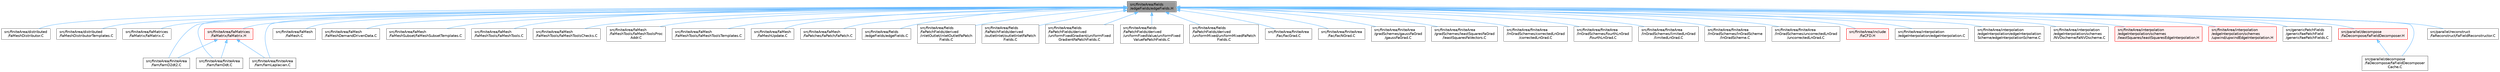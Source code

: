 digraph "src/finiteArea/fields/edgeFields/edgeFields.H"
{
 // LATEX_PDF_SIZE
  bgcolor="transparent";
  edge [fontname=Helvetica,fontsize=10,labelfontname=Helvetica,labelfontsize=10];
  node [fontname=Helvetica,fontsize=10,shape=box,height=0.2,width=0.4];
  Node1 [id="Node000001",label="src/finiteArea/fields\l/edgeFields/edgeFields.H",height=0.2,width=0.4,color="gray40", fillcolor="grey60", style="filled", fontcolor="black",tooltip=" "];
  Node1 -> Node2 [id="edge1_Node000001_Node000002",dir="back",color="steelblue1",style="solid",tooltip=" "];
  Node2 [id="Node000002",label="src/finiteArea/distributed\l/faMeshDistributor.C",height=0.2,width=0.4,color="grey40", fillcolor="white", style="filled",URL="$faMeshDistributor_8C.html",tooltip=" "];
  Node1 -> Node3 [id="edge2_Node000001_Node000003",dir="back",color="steelblue1",style="solid",tooltip=" "];
  Node3 [id="Node000003",label="src/finiteArea/distributed\l/faMeshDistributorTemplates.C",height=0.2,width=0.4,color="grey40", fillcolor="white", style="filled",URL="$faMeshDistributorTemplates_8C.html",tooltip=" "];
  Node1 -> Node4 [id="edge3_Node000001_Node000004",dir="back",color="steelblue1",style="solid",tooltip=" "];
  Node4 [id="Node000004",label="src/finiteArea/faMatrices\l/faMatrix/faMatrix.C",height=0.2,width=0.4,color="grey40", fillcolor="white", style="filled",URL="$faMatrix_8C.html",tooltip=" "];
  Node1 -> Node5 [id="edge4_Node000001_Node000005",dir="back",color="steelblue1",style="solid",tooltip=" "];
  Node5 [id="Node000005",label="src/finiteArea/faMatrices\l/faMatrix/faMatrix.H",height=0.2,width=0.4,color="red", fillcolor="#FFF0F0", style="filled",URL="$faMatrix_8H.html",tooltip=" "];
  Node5 -> Node59 [id="edge5_Node000005_Node000059",dir="back",color="steelblue1",style="solid",tooltip=" "];
  Node59 [id="Node000059",label="src/finiteArea/finiteArea\l/fam/famD2dt2.C",height=0.2,width=0.4,color="grey40", fillcolor="white", style="filled",URL="$famD2dt2_8C.html",tooltip=" "];
  Node5 -> Node62 [id="edge6_Node000005_Node000062",dir="back",color="steelblue1",style="solid",tooltip=" "];
  Node62 [id="Node000062",label="src/finiteArea/finiteArea\l/fam/famDdt.C",height=0.2,width=0.4,color="grey40", fillcolor="white", style="filled",URL="$famDdt_8C.html",tooltip=" "];
  Node5 -> Node68 [id="edge7_Node000005_Node000068",dir="back",color="steelblue1",style="solid",tooltip=" "];
  Node68 [id="Node000068",label="src/finiteArea/finiteArea\l/fam/famLaplacian.C",height=0.2,width=0.4,color="grey40", fillcolor="white", style="filled",URL="$famLaplacian_8C.html",tooltip=" "];
  Node1 -> Node73 [id="edge8_Node000001_Node000073",dir="back",color="steelblue1",style="solid",tooltip=" "];
  Node73 [id="Node000073",label="src/finiteArea/faMesh\l/faMesh.C",height=0.2,width=0.4,color="grey40", fillcolor="white", style="filled",URL="$faMesh_8C.html",tooltip=" "];
  Node1 -> Node74 [id="edge9_Node000001_Node000074",dir="back",color="steelblue1",style="solid",tooltip=" "];
  Node74 [id="Node000074",label="src/finiteArea/faMesh\l/faMeshDemandDrivenData.C",height=0.2,width=0.4,color="grey40", fillcolor="white", style="filled",URL="$faMeshDemandDrivenData_8C.html",tooltip=" "];
  Node1 -> Node75 [id="edge10_Node000001_Node000075",dir="back",color="steelblue1",style="solid",tooltip=" "];
  Node75 [id="Node000075",label="src/finiteArea/faMesh\l/faMeshSubset/faMeshSubsetTemplates.C",height=0.2,width=0.4,color="grey40", fillcolor="white", style="filled",URL="$faMeshSubsetTemplates_8C.html",tooltip=" "];
  Node1 -> Node76 [id="edge11_Node000001_Node000076",dir="back",color="steelblue1",style="solid",tooltip=" "];
  Node76 [id="Node000076",label="src/finiteArea/faMesh\l/faMeshTools/faMeshTools.C",height=0.2,width=0.4,color="grey40", fillcolor="white", style="filled",URL="$faMeshTools_8C.html",tooltip=" "];
  Node1 -> Node77 [id="edge12_Node000001_Node000077",dir="back",color="steelblue1",style="solid",tooltip=" "];
  Node77 [id="Node000077",label="src/finiteArea/faMesh\l/faMeshTools/faMeshToolsChecks.C",height=0.2,width=0.4,color="grey40", fillcolor="white", style="filled",URL="$faMeshToolsChecks_8C.html",tooltip=" "];
  Node1 -> Node78 [id="edge13_Node000001_Node000078",dir="back",color="steelblue1",style="solid",tooltip=" "];
  Node78 [id="Node000078",label="src/finiteArea/faMesh\l/faMeshTools/faMeshToolsProc\lAddr.C",height=0.2,width=0.4,color="grey40", fillcolor="white", style="filled",URL="$faMeshToolsProcAddr_8C.html",tooltip=" "];
  Node1 -> Node79 [id="edge14_Node000001_Node000079",dir="back",color="steelblue1",style="solid",tooltip=" "];
  Node79 [id="Node000079",label="src/finiteArea/faMesh\l/faMeshTools/faMeshToolsTemplates.C",height=0.2,width=0.4,color="grey40", fillcolor="white", style="filled",URL="$faMeshToolsTemplates_8C.html",tooltip=" "];
  Node1 -> Node80 [id="edge15_Node000001_Node000080",dir="back",color="steelblue1",style="solid",tooltip=" "];
  Node80 [id="Node000080",label="src/finiteArea/faMesh\l/faMeshUpdate.C",height=0.2,width=0.4,color="grey40", fillcolor="white", style="filled",URL="$faMeshUpdate_8C.html",tooltip=" "];
  Node1 -> Node81 [id="edge16_Node000001_Node000081",dir="back",color="steelblue1",style="solid",tooltip=" "];
  Node81 [id="Node000081",label="src/finiteArea/faMesh\l/faPatches/faPatch/faPatch.C",height=0.2,width=0.4,color="grey40", fillcolor="white", style="filled",URL="$faPatch_8C.html",tooltip=" "];
  Node1 -> Node82 [id="edge17_Node000001_Node000082",dir="back",color="steelblue1",style="solid",tooltip=" "];
  Node82 [id="Node000082",label="src/finiteArea/fields\l/edgeFields/edgeFields.C",height=0.2,width=0.4,color="grey40", fillcolor="white", style="filled",URL="$edgeFields_8C.html",tooltip=" "];
  Node1 -> Node83 [id="edge18_Node000001_Node000083",dir="back",color="steelblue1",style="solid",tooltip=" "];
  Node83 [id="Node000083",label="src/finiteArea/fields\l/faPatchFields/derived\l/inletOutlet/inletOutletFaPatch\lFields.C",height=0.2,width=0.4,color="grey40", fillcolor="white", style="filled",URL="$inletOutletFaPatchFields_8C.html",tooltip=" "];
  Node1 -> Node84 [id="edge19_Node000001_Node000084",dir="back",color="steelblue1",style="solid",tooltip=" "];
  Node84 [id="Node000084",label="src/finiteArea/fields\l/faPatchFields/derived\l/outletInlet/outletInletFaPatch\lFields.C",height=0.2,width=0.4,color="grey40", fillcolor="white", style="filled",URL="$outletInletFaPatchFields_8C.html",tooltip=" "];
  Node1 -> Node85 [id="edge20_Node000001_Node000085",dir="back",color="steelblue1",style="solid",tooltip=" "];
  Node85 [id="Node000085",label="src/finiteArea/fields\l/faPatchFields/derived\l/uniformFixedGradient/uniformFixed\lGradientFaPatchFields.C",height=0.2,width=0.4,color="grey40", fillcolor="white", style="filled",URL="$uniformFixedGradientFaPatchFields_8C.html",tooltip=" "];
  Node1 -> Node86 [id="edge21_Node000001_Node000086",dir="back",color="steelblue1",style="solid",tooltip=" "];
  Node86 [id="Node000086",label="src/finiteArea/fields\l/faPatchFields/derived\l/uniformFixedValue/uniformFixed\lValueFaPatchFields.C",height=0.2,width=0.4,color="grey40", fillcolor="white", style="filled",URL="$uniformFixedValueFaPatchFields_8C.html",tooltip=" "];
  Node1 -> Node87 [id="edge22_Node000001_Node000087",dir="back",color="steelblue1",style="solid",tooltip=" "];
  Node87 [id="Node000087",label="src/finiteArea/fields\l/faPatchFields/derived\l/uniformMixed/uniformMixedFaPatch\lFields.C",height=0.2,width=0.4,color="grey40", fillcolor="white", style="filled",URL="$uniformMixedFaPatchFields_8C.html",tooltip=" "];
  Node1 -> Node88 [id="edge23_Node000001_Node000088",dir="back",color="steelblue1",style="solid",tooltip=" "];
  Node88 [id="Node000088",label="src/finiteArea/finiteArea\l/fac/facGrad.C",height=0.2,width=0.4,color="grey40", fillcolor="white", style="filled",URL="$facGrad_8C.html",tooltip=" "];
  Node1 -> Node89 [id="edge24_Node000001_Node000089",dir="back",color="steelblue1",style="solid",tooltip=" "];
  Node89 [id="Node000089",label="src/finiteArea/finiteArea\l/fac/facNGrad.C",height=0.2,width=0.4,color="grey40", fillcolor="white", style="filled",URL="$facNGrad_8C.html",tooltip=" "];
  Node1 -> Node59 [id="edge25_Node000001_Node000059",dir="back",color="steelblue1",style="solid",tooltip=" "];
  Node1 -> Node62 [id="edge26_Node000001_Node000062",dir="back",color="steelblue1",style="solid",tooltip=" "];
  Node1 -> Node68 [id="edge27_Node000001_Node000068",dir="back",color="steelblue1",style="solid",tooltip=" "];
  Node1 -> Node90 [id="edge28_Node000001_Node000090",dir="back",color="steelblue1",style="solid",tooltip=" "];
  Node90 [id="Node000090",label="src/finiteArea/finiteArea\l/gradSchemes/gaussFaGrad\l/gaussFaGrad.C",height=0.2,width=0.4,color="grey40", fillcolor="white", style="filled",URL="$gaussFaGrad_8C.html",tooltip=" "];
  Node1 -> Node91 [id="edge29_Node000001_Node000091",dir="back",color="steelblue1",style="solid",tooltip=" "];
  Node91 [id="Node000091",label="src/finiteArea/finiteArea\l/gradSchemes/leastSquaresFaGrad\l/leastSquaresFaVectors.C",height=0.2,width=0.4,color="grey40", fillcolor="white", style="filled",URL="$leastSquaresFaVectors_8C.html",tooltip=" "];
  Node1 -> Node92 [id="edge30_Node000001_Node000092",dir="back",color="steelblue1",style="solid",tooltip=" "];
  Node92 [id="Node000092",label="src/finiteArea/finiteArea\l/lnGradSchemes/correctedLnGrad\l/correctedLnGrad.C",height=0.2,width=0.4,color="grey40", fillcolor="white", style="filled",URL="$correctedLnGrad_8C.html",tooltip=" "];
  Node1 -> Node93 [id="edge31_Node000001_Node000093",dir="back",color="steelblue1",style="solid",tooltip=" "];
  Node93 [id="Node000093",label="src/finiteArea/finiteArea\l/lnGradSchemes/fourthLnGrad\l/fourthLnGrad.C",height=0.2,width=0.4,color="grey40", fillcolor="white", style="filled",URL="$fourthLnGrad_8C.html",tooltip=" "];
  Node1 -> Node94 [id="edge32_Node000001_Node000094",dir="back",color="steelblue1",style="solid",tooltip=" "];
  Node94 [id="Node000094",label="src/finiteArea/finiteArea\l/lnGradSchemes/limitedLnGrad\l/limitedLnGrad.C",height=0.2,width=0.4,color="grey40", fillcolor="white", style="filled",URL="$limitedLnGrad_8C.html",tooltip=" "];
  Node1 -> Node95 [id="edge33_Node000001_Node000095",dir="back",color="steelblue1",style="solid",tooltip=" "];
  Node95 [id="Node000095",label="src/finiteArea/finiteArea\l/lnGradSchemes/lnGradScheme\l/lnGradScheme.C",height=0.2,width=0.4,color="grey40", fillcolor="white", style="filled",URL="$lnGradScheme_8C.html",tooltip=" "];
  Node1 -> Node96 [id="edge34_Node000001_Node000096",dir="back",color="steelblue1",style="solid",tooltip=" "];
  Node96 [id="Node000096",label="src/finiteArea/finiteArea\l/lnGradSchemes/uncorrectedLnGrad\l/uncorrectedLnGrad.C",height=0.2,width=0.4,color="grey40", fillcolor="white", style="filled",URL="$uncorrectedLnGrad_8C.html",tooltip=" "];
  Node1 -> Node22 [id="edge35_Node000001_Node000022",dir="back",color="steelblue1",style="solid",tooltip=" "];
  Node22 [id="Node000022",label="src/finiteArea/include\l/faCFD.H",height=0.2,width=0.4,color="red", fillcolor="#FFF0F0", style="filled",URL="$faCFD_8H.html",tooltip=" "];
  Node1 -> Node97 [id="edge36_Node000001_Node000097",dir="back",color="steelblue1",style="solid",tooltip=" "];
  Node97 [id="Node000097",label="src/finiteArea/interpolation\l/edgeInterpolation/edgeInterpolation.C",height=0.2,width=0.4,color="grey40", fillcolor="white", style="filled",URL="$edgeInterpolation_8C.html",tooltip=" "];
  Node1 -> Node98 [id="edge37_Node000001_Node000098",dir="back",color="steelblue1",style="solid",tooltip=" "];
  Node98 [id="Node000098",label="src/finiteArea/interpolation\l/edgeInterpolation/edgeInterpolation\lScheme/edgeInterpolationScheme.C",height=0.2,width=0.4,color="grey40", fillcolor="white", style="filled",URL="$edgeInterpolationScheme_8C.html",tooltip=" "];
  Node1 -> Node99 [id="edge38_Node000001_Node000099",dir="back",color="steelblue1",style="solid",tooltip=" "];
  Node99 [id="Node000099",label="src/finiteArea/interpolation\l/edgeInterpolation/schemes\l/NVDscheme/faNVDscheme.C",height=0.2,width=0.4,color="grey40", fillcolor="white", style="filled",URL="$faNVDscheme_8C.html",tooltip=" "];
  Node1 -> Node100 [id="edge39_Node000001_Node000100",dir="back",color="steelblue1",style="solid",tooltip=" "];
  Node100 [id="Node000100",label="src/finiteArea/interpolation\l/edgeInterpolation/schemes\l/leastSquares/leastSquaresEdgeInterpolation.H",height=0.2,width=0.4,color="red", fillcolor="#FFF0F0", style="filled",URL="$leastSquaresEdgeInterpolation_8H.html",tooltip=" "];
  Node1 -> Node102 [id="edge40_Node000001_Node000102",dir="back",color="steelblue1",style="solid",tooltip=" "];
  Node102 [id="Node000102",label="src/finiteArea/interpolation\l/edgeInterpolation/schemes\l/upwind/upwindEdgeInterpolation.H",height=0.2,width=0.4,color="red", fillcolor="#FFF0F0", style="filled",URL="$upwindEdgeInterpolation_8H.html",tooltip=" "];
  Node1 -> Node106 [id="edge41_Node000001_Node000106",dir="back",color="steelblue1",style="solid",tooltip=" "];
  Node106 [id="Node000106",label="src/genericPatchFields\l/genericFaePatchField\l/genericFaePatchFields.C",height=0.2,width=0.4,color="grey40", fillcolor="white", style="filled",URL="$genericFaePatchFields_8C.html",tooltip=" "];
  Node1 -> Node107 [id="edge42_Node000001_Node000107",dir="back",color="steelblue1",style="solid",tooltip=" "];
  Node107 [id="Node000107",label="src/parallel/decompose\l/faDecompose/faFieldDecomposer.H",height=0.2,width=0.4,color="red", fillcolor="#FFF0F0", style="filled",URL="$faFieldDecomposer_8H.html",tooltip=" "];
  Node107 -> Node109 [id="edge43_Node000107_Node000109",dir="back",color="steelblue1",style="solid",tooltip=" "];
  Node109 [id="Node000109",label="src/parallel/decompose\l/faDecompose/faFieldDecomposer\lCache.C",height=0.2,width=0.4,color="grey40", fillcolor="white", style="filled",URL="$faFieldDecomposerCache_8C.html",tooltip=" "];
  Node1 -> Node109 [id="edge44_Node000001_Node000109",dir="back",color="steelblue1",style="solid",tooltip=" "];
  Node1 -> Node111 [id="edge45_Node000001_Node000111",dir="back",color="steelblue1",style="solid",tooltip=" "];
  Node111 [id="Node000111",label="src/parallel/reconstruct\l/faReconstruct/faFieldReconstructor.C",height=0.2,width=0.4,color="grey40", fillcolor="white", style="filled",URL="$faFieldReconstructor_8C.html",tooltip=" "];
}
